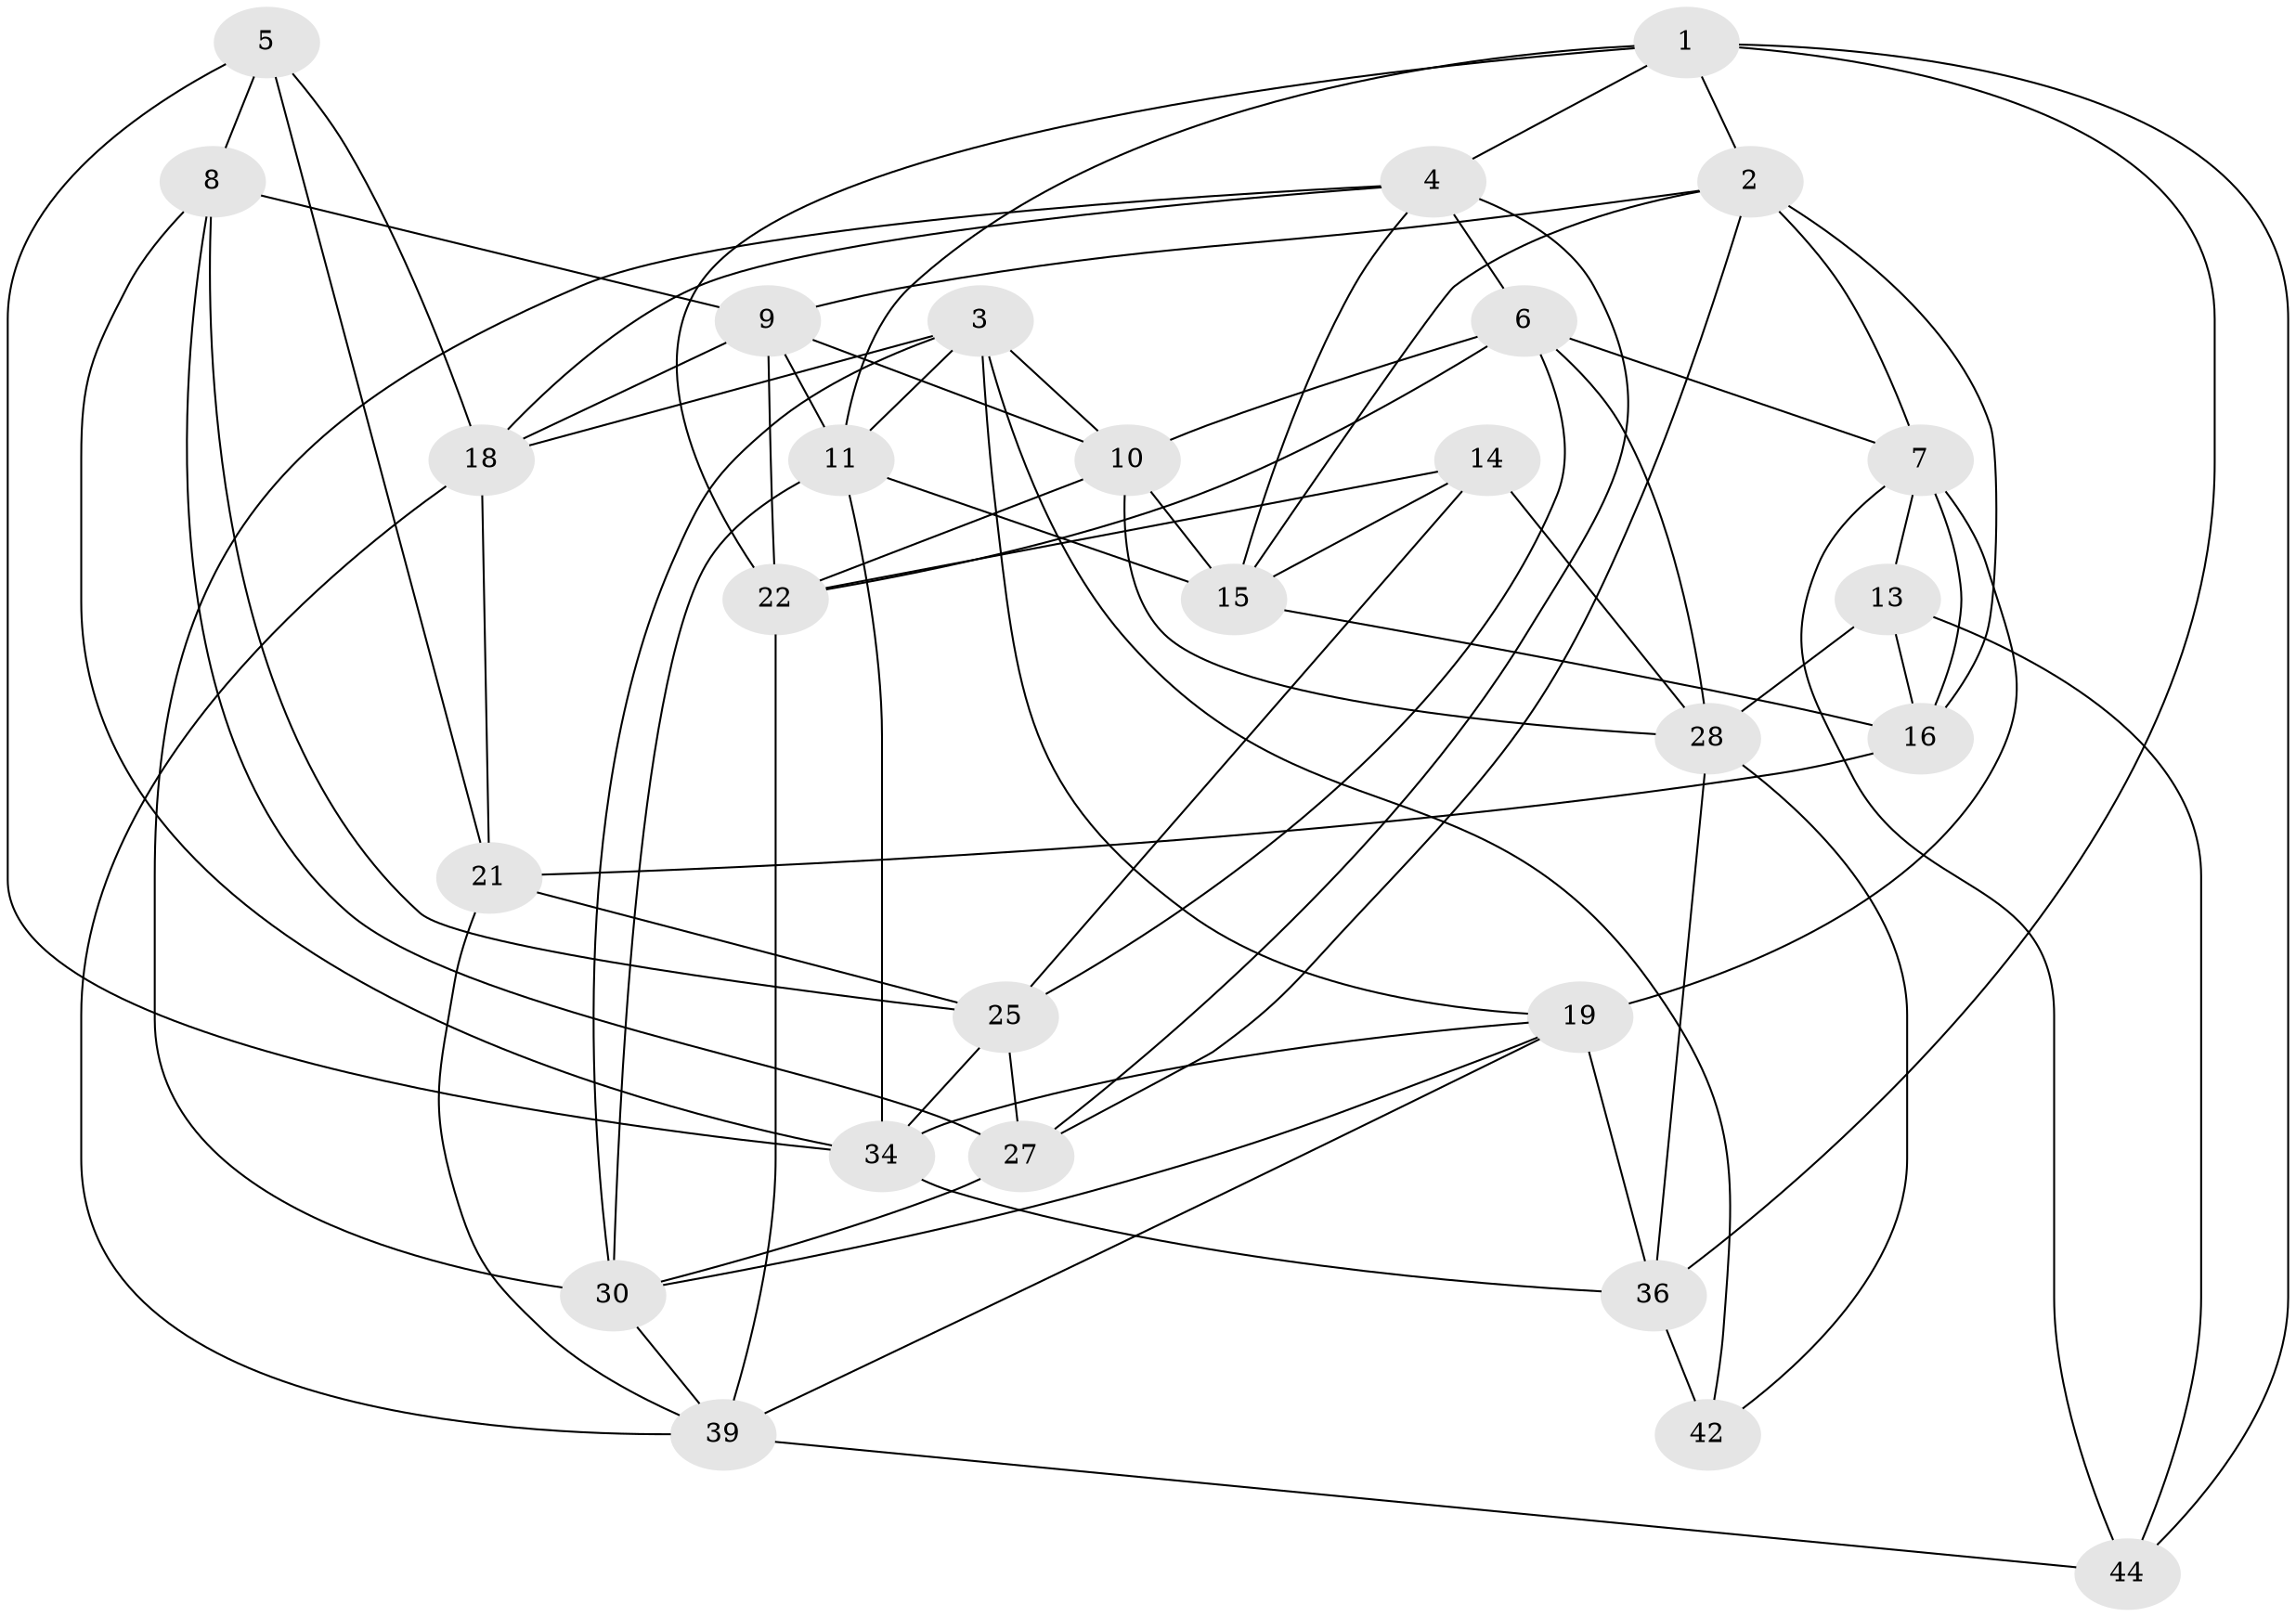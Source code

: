 // original degree distribution, {4: 1.0}
// Generated by graph-tools (version 1.1) at 2025/42/03/06/25 10:42:17]
// undirected, 28 vertices, 76 edges
graph export_dot {
graph [start="1"]
  node [color=gray90,style=filled];
  1 [super="+45"];
  2 [super="+23"];
  3 [super="+37"];
  4 [super="+50"];
  5;
  6 [super="+20"];
  7 [super="+12"];
  8 [super="+38"];
  9 [super="+32"];
  10 [super="+47"];
  11 [super="+24"];
  13;
  14;
  15 [super="+51"];
  16 [super="+17"];
  18 [super="+35"];
  19 [super="+26"];
  21 [super="+46"];
  22 [super="+33"];
  25 [super="+29"];
  27 [super="+31"];
  28 [super="+49"];
  30 [super="+48"];
  34 [super="+43"];
  36 [super="+40"];
  39 [super="+41"];
  42;
  44;
  1 -- 2;
  1 -- 44;
  1 -- 11;
  1 -- 36;
  1 -- 22;
  1 -- 4;
  2 -- 9;
  2 -- 7;
  2 -- 16;
  2 -- 27;
  2 -- 15;
  3 -- 19;
  3 -- 42;
  3 -- 10;
  3 -- 18;
  3 -- 30;
  3 -- 11;
  4 -- 30;
  4 -- 27;
  4 -- 6;
  4 -- 18;
  4 -- 15;
  5 -- 34;
  5 -- 18;
  5 -- 8;
  5 -- 21;
  6 -- 7;
  6 -- 28;
  6 -- 10;
  6 -- 22;
  6 -- 25;
  7 -- 13;
  7 -- 16;
  7 -- 44;
  7 -- 19;
  8 -- 27 [weight=2];
  8 -- 9;
  8 -- 25;
  8 -- 34;
  9 -- 11;
  9 -- 10;
  9 -- 18;
  9 -- 22;
  10 -- 15;
  10 -- 28;
  10 -- 22;
  11 -- 34;
  11 -- 30;
  11 -- 15;
  13 -- 44;
  13 -- 28;
  13 -- 16;
  14 -- 15;
  14 -- 28;
  14 -- 22;
  14 -- 25;
  15 -- 16;
  16 -- 21 [weight=2];
  18 -- 39;
  18 -- 21;
  19 -- 34;
  19 -- 36;
  19 -- 39;
  19 -- 30;
  21 -- 25;
  21 -- 39;
  22 -- 39;
  25 -- 34;
  25 -- 27;
  27 -- 30;
  28 -- 42;
  28 -- 36;
  30 -- 39;
  34 -- 36;
  36 -- 42 [weight=2];
  39 -- 44;
}
